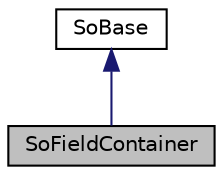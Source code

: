 digraph "SoFieldContainer"
{
 // LATEX_PDF_SIZE
  edge [fontname="Helvetica",fontsize="10",labelfontname="Helvetica",labelfontsize="10"];
  node [fontname="Helvetica",fontsize="10",shape=record];
  Node1 [label="SoFieldContainer",height=0.2,width=0.4,color="black", fillcolor="grey75", style="filled", fontcolor="black",tooltip="The SoFieldContainer class is a base class for all classes that contain fields."];
  Node2 -> Node1 [dir="back",color="midnightblue",fontsize="10",style="solid",fontname="Helvetica"];
  Node2 [label="SoBase",height=0.2,width=0.4,color="black", fillcolor="white", style="filled",URL="$classSoBase.html",tooltip="The SoBase class is the top-level superclass for a number of class-hierarchies."];
}
